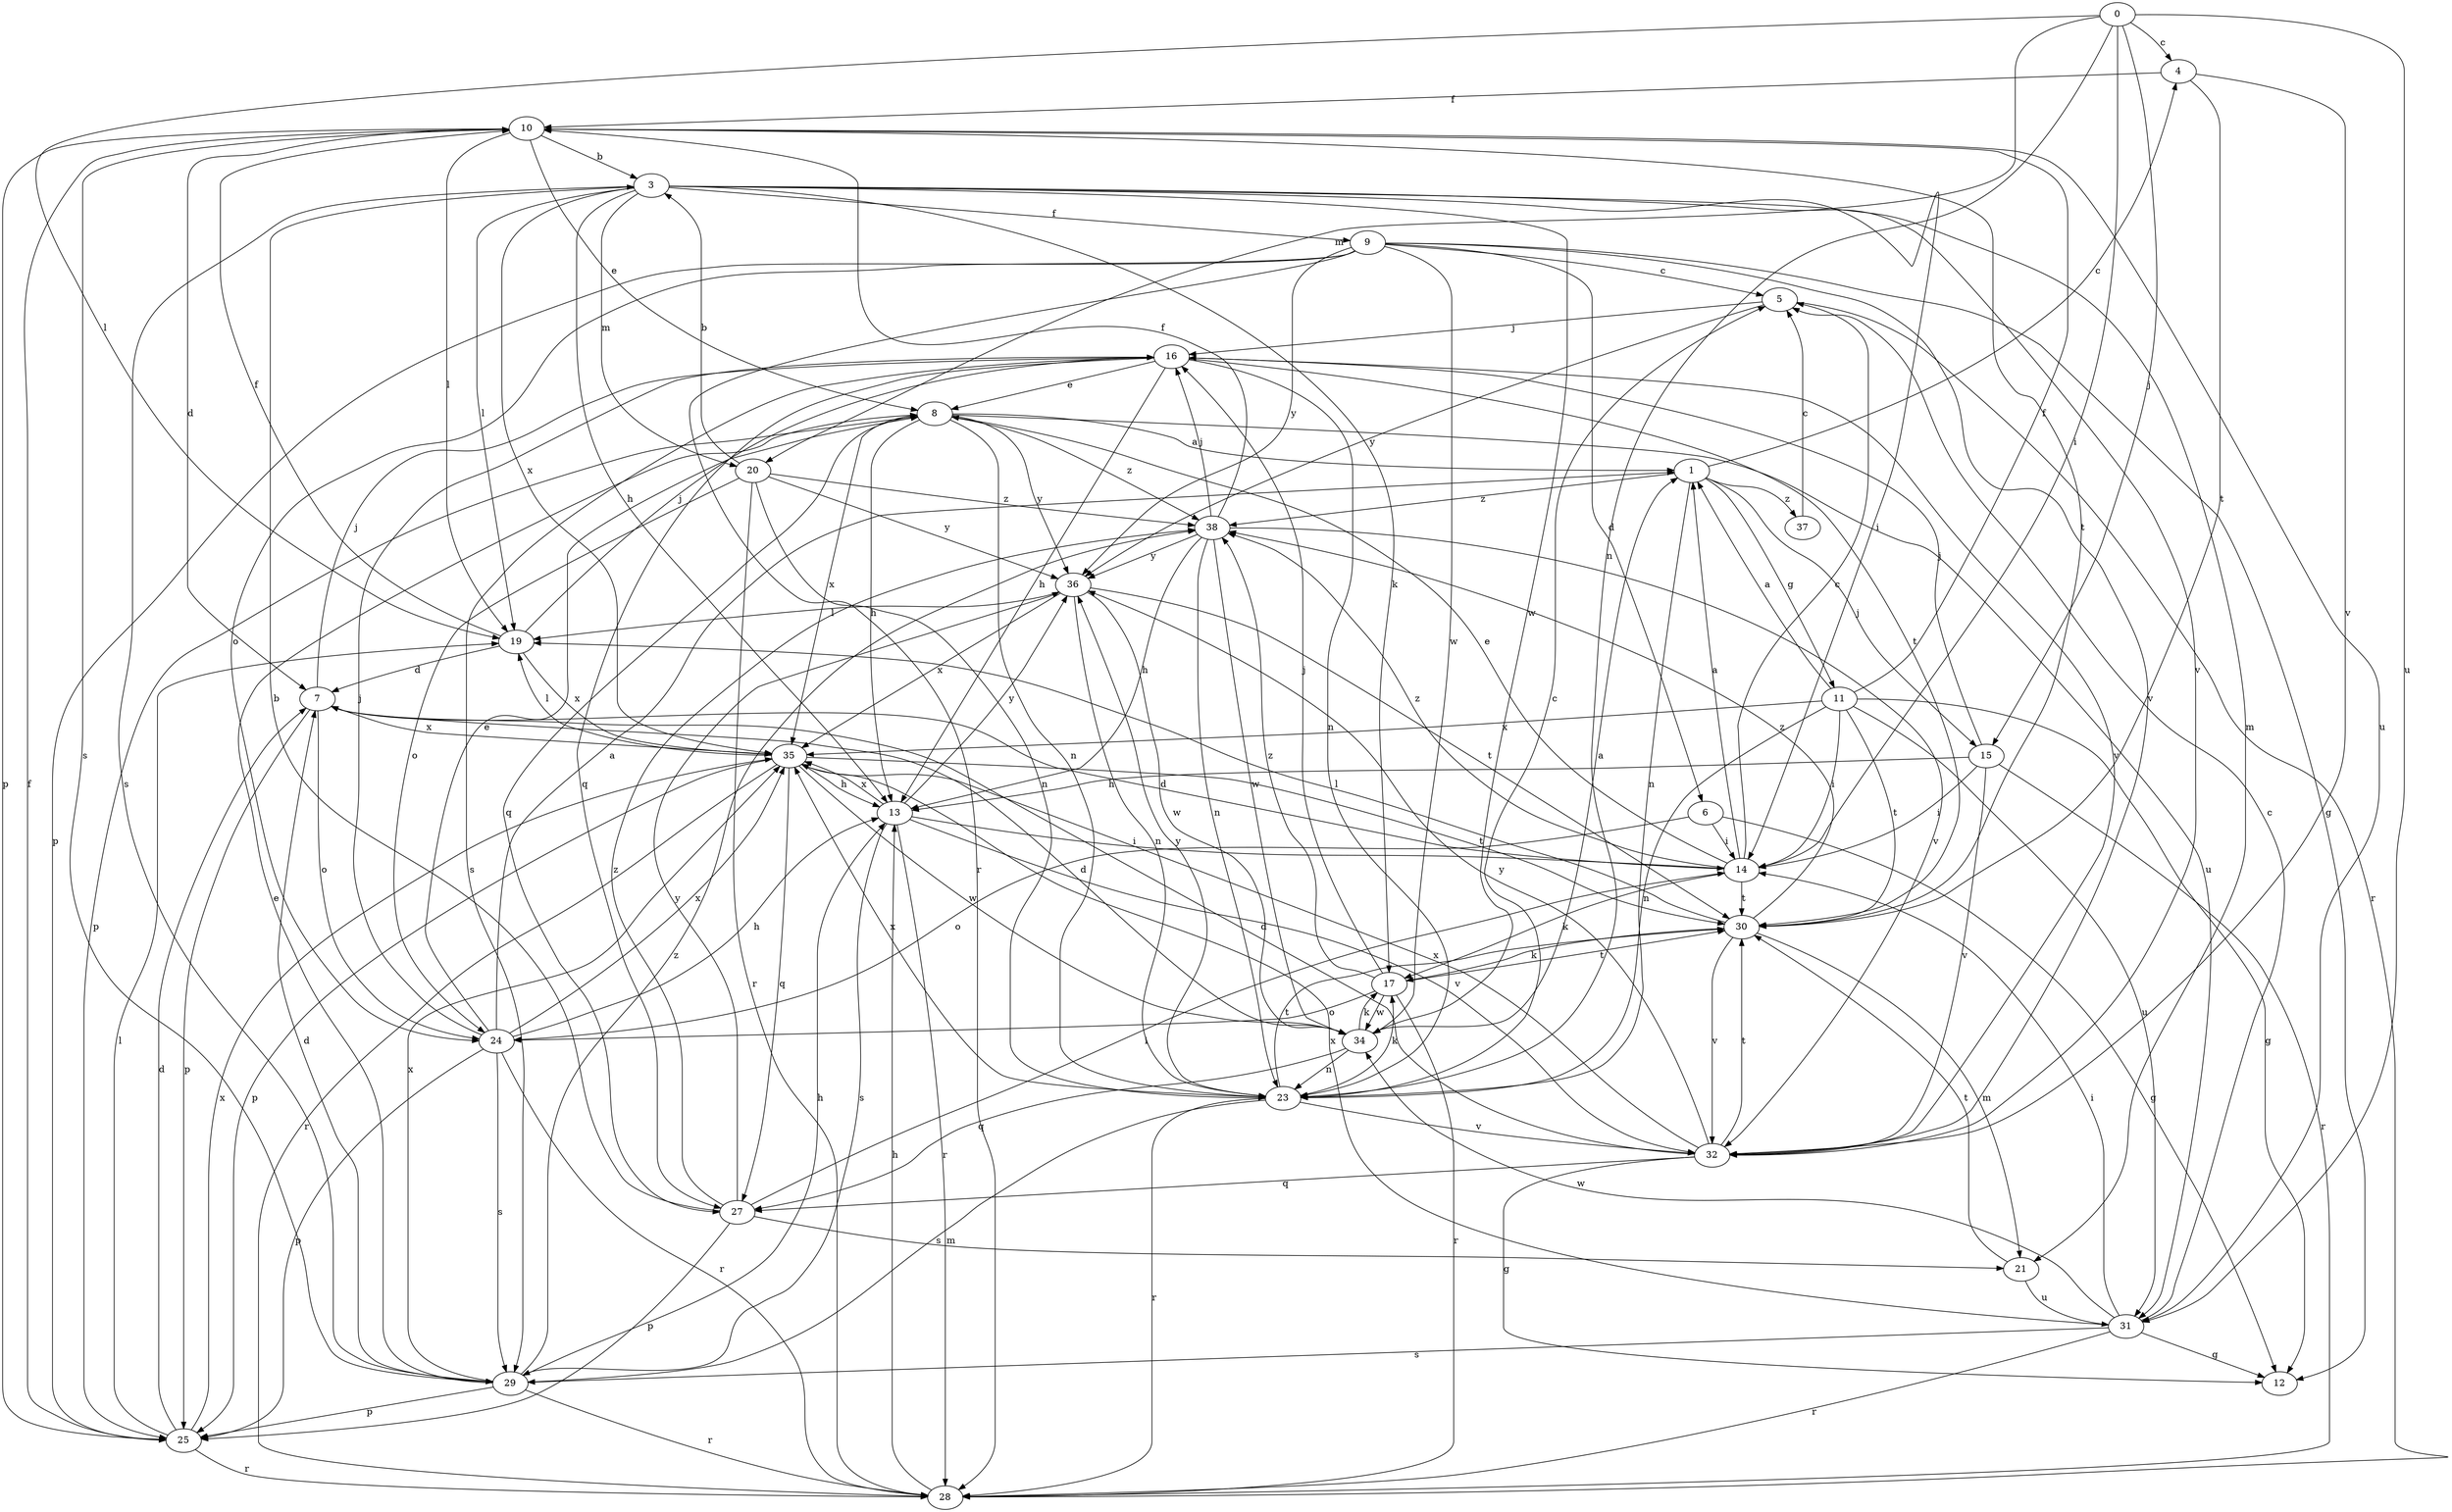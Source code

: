 strict digraph  {
0;
1;
3;
4;
5;
6;
7;
8;
9;
10;
11;
12;
13;
14;
15;
16;
17;
19;
20;
21;
23;
24;
25;
27;
28;
29;
30;
31;
32;
34;
35;
36;
37;
38;
0 -> 4  [label=c];
0 -> 14  [label=i];
0 -> 15  [label=j];
0 -> 19  [label=l];
0 -> 20  [label=m];
0 -> 23  [label=n];
0 -> 31  [label=u];
1 -> 4  [label=c];
1 -> 11  [label=g];
1 -> 15  [label=j];
1 -> 23  [label=n];
1 -> 37  [label=z];
1 -> 38  [label=z];
3 -> 9  [label=f];
3 -> 13  [label=h];
3 -> 14  [label=i];
3 -> 17  [label=k];
3 -> 19  [label=l];
3 -> 20  [label=m];
3 -> 21  [label=m];
3 -> 29  [label=s];
3 -> 32  [label=v];
3 -> 34  [label=w];
3 -> 35  [label=x];
4 -> 10  [label=f];
4 -> 30  [label=t];
4 -> 32  [label=v];
5 -> 16  [label=j];
5 -> 28  [label=r];
5 -> 36  [label=y];
6 -> 12  [label=g];
6 -> 14  [label=i];
6 -> 24  [label=o];
7 -> 16  [label=j];
7 -> 24  [label=o];
7 -> 25  [label=p];
7 -> 35  [label=x];
8 -> 1  [label=a];
8 -> 13  [label=h];
8 -> 23  [label=n];
8 -> 25  [label=p];
8 -> 27  [label=q];
8 -> 31  [label=u];
8 -> 35  [label=x];
8 -> 36  [label=y];
8 -> 38  [label=z];
9 -> 5  [label=c];
9 -> 6  [label=d];
9 -> 12  [label=g];
9 -> 24  [label=o];
9 -> 25  [label=p];
9 -> 28  [label=r];
9 -> 32  [label=v];
9 -> 34  [label=w];
9 -> 36  [label=y];
10 -> 3  [label=b];
10 -> 7  [label=d];
10 -> 8  [label=e];
10 -> 19  [label=l];
10 -> 25  [label=p];
10 -> 29  [label=s];
10 -> 30  [label=t];
10 -> 31  [label=u];
11 -> 1  [label=a];
11 -> 10  [label=f];
11 -> 12  [label=g];
11 -> 14  [label=i];
11 -> 23  [label=n];
11 -> 30  [label=t];
11 -> 31  [label=u];
11 -> 35  [label=x];
13 -> 14  [label=i];
13 -> 28  [label=r];
13 -> 29  [label=s];
13 -> 32  [label=v];
13 -> 35  [label=x];
13 -> 36  [label=y];
14 -> 1  [label=a];
14 -> 5  [label=c];
14 -> 7  [label=d];
14 -> 8  [label=e];
14 -> 17  [label=k];
14 -> 30  [label=t];
14 -> 38  [label=z];
15 -> 13  [label=h];
15 -> 14  [label=i];
15 -> 16  [label=j];
15 -> 28  [label=r];
15 -> 32  [label=v];
16 -> 8  [label=e];
16 -> 13  [label=h];
16 -> 23  [label=n];
16 -> 27  [label=q];
16 -> 29  [label=s];
16 -> 30  [label=t];
16 -> 32  [label=v];
17 -> 16  [label=j];
17 -> 24  [label=o];
17 -> 28  [label=r];
17 -> 30  [label=t];
17 -> 34  [label=w];
17 -> 38  [label=z];
19 -> 7  [label=d];
19 -> 10  [label=f];
19 -> 16  [label=j];
19 -> 35  [label=x];
20 -> 3  [label=b];
20 -> 23  [label=n];
20 -> 24  [label=o];
20 -> 28  [label=r];
20 -> 36  [label=y];
20 -> 38  [label=z];
21 -> 30  [label=t];
21 -> 31  [label=u];
23 -> 5  [label=c];
23 -> 17  [label=k];
23 -> 28  [label=r];
23 -> 29  [label=s];
23 -> 30  [label=t];
23 -> 32  [label=v];
23 -> 35  [label=x];
23 -> 36  [label=y];
24 -> 1  [label=a];
24 -> 8  [label=e];
24 -> 13  [label=h];
24 -> 16  [label=j];
24 -> 25  [label=p];
24 -> 28  [label=r];
24 -> 29  [label=s];
24 -> 35  [label=x];
25 -> 7  [label=d];
25 -> 10  [label=f];
25 -> 19  [label=l];
25 -> 28  [label=r];
25 -> 35  [label=x];
27 -> 3  [label=b];
27 -> 14  [label=i];
27 -> 21  [label=m];
27 -> 25  [label=p];
27 -> 36  [label=y];
27 -> 38  [label=z];
28 -> 13  [label=h];
29 -> 7  [label=d];
29 -> 8  [label=e];
29 -> 13  [label=h];
29 -> 25  [label=p];
29 -> 28  [label=r];
29 -> 35  [label=x];
29 -> 38  [label=z];
30 -> 17  [label=k];
30 -> 19  [label=l];
30 -> 21  [label=m];
30 -> 32  [label=v];
30 -> 38  [label=z];
31 -> 5  [label=c];
31 -> 12  [label=g];
31 -> 14  [label=i];
31 -> 28  [label=r];
31 -> 29  [label=s];
31 -> 34  [label=w];
31 -> 35  [label=x];
32 -> 7  [label=d];
32 -> 12  [label=g];
32 -> 27  [label=q];
32 -> 30  [label=t];
32 -> 35  [label=x];
32 -> 36  [label=y];
34 -> 1  [label=a];
34 -> 7  [label=d];
34 -> 17  [label=k];
34 -> 23  [label=n];
34 -> 27  [label=q];
35 -> 13  [label=h];
35 -> 19  [label=l];
35 -> 25  [label=p];
35 -> 27  [label=q];
35 -> 28  [label=r];
35 -> 30  [label=t];
35 -> 34  [label=w];
36 -> 19  [label=l];
36 -> 23  [label=n];
36 -> 30  [label=t];
36 -> 34  [label=w];
36 -> 35  [label=x];
37 -> 5  [label=c];
38 -> 10  [label=f];
38 -> 13  [label=h];
38 -> 16  [label=j];
38 -> 23  [label=n];
38 -> 32  [label=v];
38 -> 34  [label=w];
38 -> 36  [label=y];
}
